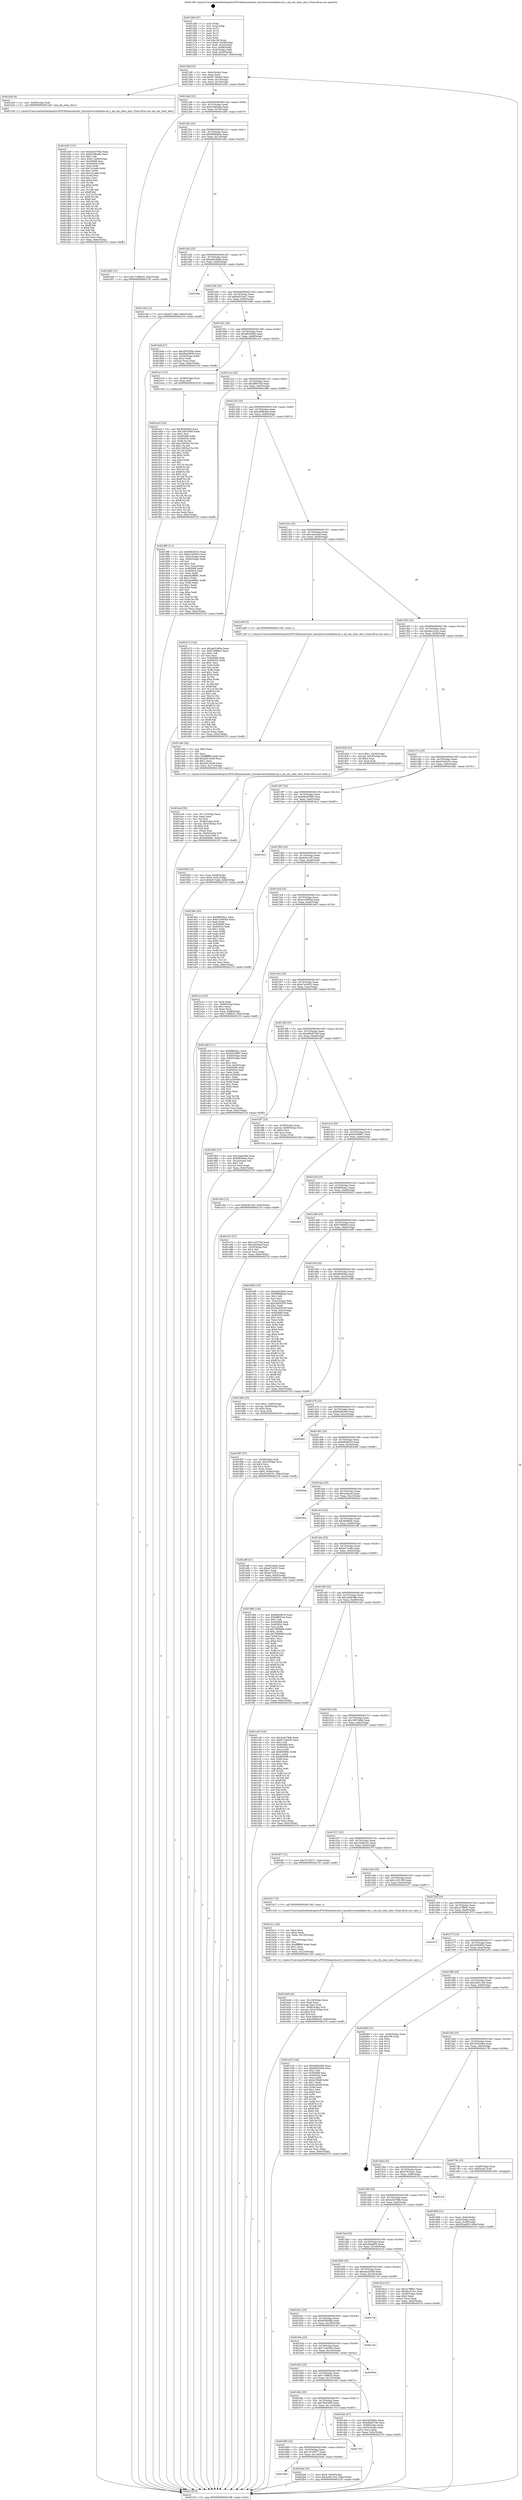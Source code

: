 digraph "0x401260" {
  label = "0x401260 (/mnt/c/Users/mathe/Desktop/tcc/POCII/binaries/extr_linuxdriversatalibata-eh.c_ata_ehi_clear_desc_Final-ollvm.out::main(0))"
  labelloc = "t"
  node[shape=record]

  Entry [label="",width=0.3,height=0.3,shape=circle,fillcolor=black,style=filled]
  "0x40128f" [label="{
     0x40128f [23]\l
     | [instrs]\l
     &nbsp;&nbsp;0x40128f \<+3\>: mov -0x6c(%rbp),%eax\l
     &nbsp;&nbsp;0x401292 \<+2\>: mov %eax,%ecx\l
     &nbsp;&nbsp;0x401294 \<+6\>: sub $0x817ab020,%ecx\l
     &nbsp;&nbsp;0x40129a \<+3\>: mov %eax,-0x70(%rbp)\l
     &nbsp;&nbsp;0x40129d \<+3\>: mov %ecx,-0x74(%rbp)\l
     &nbsp;&nbsp;0x4012a0 \<+6\>: je 0000000000401d30 \<main+0xad0\>\l
  }"]
  "0x401d30" [label="{
     0x401d30 [9]\l
     | [instrs]\l
     &nbsp;&nbsp;0x401d30 \<+4\>: mov -0x58(%rbp),%rdi\l
     &nbsp;&nbsp;0x401d34 \<+5\>: call 0000000000401240 \<ata_ehi_clear_desc\>\l
     | [calls]\l
     &nbsp;&nbsp;0x401240 \{1\} (/mnt/c/Users/mathe/Desktop/tcc/POCII/binaries/extr_linuxdriversatalibata-eh.c_ata_ehi_clear_desc_Final-ollvm.out::ata_ehi_clear_desc)\l
  }"]
  "0x4012a6" [label="{
     0x4012a6 [22]\l
     | [instrs]\l
     &nbsp;&nbsp;0x4012a6 \<+5\>: jmp 00000000004012ab \<main+0x4b\>\l
     &nbsp;&nbsp;0x4012ab \<+3\>: mov -0x70(%rbp),%eax\l
     &nbsp;&nbsp;0x4012ae \<+5\>: sub $0x81d80a8e,%eax\l
     &nbsp;&nbsp;0x4012b3 \<+3\>: mov %eax,-0x78(%rbp)\l
     &nbsp;&nbsp;0x4012b6 \<+6\>: je 0000000000401dd0 \<main+0xb70\>\l
  }"]
  Exit [label="",width=0.3,height=0.3,shape=circle,fillcolor=black,style=filled,peripheries=2]
  "0x401dd0" [label="{
     0x401dd0 [12]\l
     | [instrs]\l
     &nbsp;&nbsp;0x401dd0 \<+7\>: movl $0x71d9fb20,-0x6c(%rbp)\l
     &nbsp;&nbsp;0x401dd7 \<+5\>: jmp 000000000040215f \<main+0xeff\>\l
  }"]
  "0x4012bc" [label="{
     0x4012bc [22]\l
     | [instrs]\l
     &nbsp;&nbsp;0x4012bc \<+5\>: jmp 00000000004012c1 \<main+0x61\>\l
     &nbsp;&nbsp;0x4012c1 \<+3\>: mov -0x70(%rbp),%eax\l
     &nbsp;&nbsp;0x4012c4 \<+5\>: sub $0x96889e4a,%eax\l
     &nbsp;&nbsp;0x4012c9 \<+3\>: mov %eax,-0x7c(%rbp)\l
     &nbsp;&nbsp;0x4012cc \<+6\>: je 0000000000401c94 \<main+0xa34\>\l
  }"]
  "0x40169e" [label="{
     0x40169e\l
  }", style=dashed]
  "0x401c94" [label="{
     0x401c94 [12]\l
     | [instrs]\l
     &nbsp;&nbsp;0x401c94 \<+7\>: movl $0xb471abb,-0x6c(%rbp)\l
     &nbsp;&nbsp;0x401c9b \<+5\>: jmp 000000000040215f \<main+0xeff\>\l
  }"]
  "0x4012d2" [label="{
     0x4012d2 [22]\l
     | [instrs]\l
     &nbsp;&nbsp;0x4012d2 \<+5\>: jmp 00000000004012d7 \<main+0x77\>\l
     &nbsp;&nbsp;0x4012d7 \<+3\>: mov -0x70(%rbp),%eax\l
     &nbsp;&nbsp;0x4012da \<+5\>: sub $0xadd18d5a,%eax\l
     &nbsp;&nbsp;0x4012df \<+3\>: mov %eax,-0x80(%rbp)\l
     &nbsp;&nbsp;0x4012e2 \<+6\>: je 00000000004020fe \<main+0xe9e\>\l
  }"]
  "0x4020a6" [label="{
     0x4020a6 [19]\l
     | [instrs]\l
     &nbsp;&nbsp;0x4020a6 \<+7\>: movl $0x0,-0x38(%rbp)\l
     &nbsp;&nbsp;0x4020ad \<+7\>: movl $0x2e061164,-0x6c(%rbp)\l
     &nbsp;&nbsp;0x4020b4 \<+5\>: jmp 000000000040215f \<main+0xeff\>\l
  }"]
  "0x4020fe" [label="{
     0x4020fe\l
  }", style=dashed]
  "0x4012e8" [label="{
     0x4012e8 [25]\l
     | [instrs]\l
     &nbsp;&nbsp;0x4012e8 \<+5\>: jmp 00000000004012ed \<main+0x8d\>\l
     &nbsp;&nbsp;0x4012ed \<+3\>: mov -0x70(%rbp),%eax\l
     &nbsp;&nbsp;0x4012f0 \<+5\>: sub $0xbd233ae7,%eax\l
     &nbsp;&nbsp;0x4012f5 \<+6\>: mov %eax,-0x84(%rbp)\l
     &nbsp;&nbsp;0x4012fb \<+6\>: je 00000000004016a8 \<main+0x448\>\l
  }"]
  "0x401685" [label="{
     0x401685 [25]\l
     | [instrs]\l
     &nbsp;&nbsp;0x401685 \<+5\>: jmp 000000000040168a \<main+0x42a\>\l
     &nbsp;&nbsp;0x40168a \<+3\>: mov -0x70(%rbp),%eax\l
     &nbsp;&nbsp;0x40168d \<+5\>: sub $0x7b735577,%eax\l
     &nbsp;&nbsp;0x401692 \<+6\>: mov %eax,-0x118(%rbp)\l
     &nbsp;&nbsp;0x401698 \<+6\>: je 00000000004020a6 \<main+0xe46\>\l
  }"]
  "0x4016a8" [label="{
     0x4016a8 [27]\l
     | [instrs]\l
     &nbsp;&nbsp;0x4016a8 \<+5\>: mov $0x3555260a,%eax\l
     &nbsp;&nbsp;0x4016ad \<+5\>: mov $0xd9ad3099,%ecx\l
     &nbsp;&nbsp;0x4016b2 \<+3\>: mov -0x34(%rbp),%edx\l
     &nbsp;&nbsp;0x4016b5 \<+3\>: cmp $0x2,%edx\l
     &nbsp;&nbsp;0x4016b8 \<+3\>: cmovne %ecx,%eax\l
     &nbsp;&nbsp;0x4016bb \<+3\>: mov %eax,-0x6c(%rbp)\l
     &nbsp;&nbsp;0x4016be \<+5\>: jmp 000000000040215f \<main+0xeff\>\l
  }"]
  "0x401301" [label="{
     0x401301 [25]\l
     | [instrs]\l
     &nbsp;&nbsp;0x401301 \<+5\>: jmp 0000000000401306 \<main+0xa6\>\l
     &nbsp;&nbsp;0x401306 \<+3\>: mov -0x70(%rbp),%eax\l
     &nbsp;&nbsp;0x401309 \<+5\>: sub $0xbf553694,%eax\l
     &nbsp;&nbsp;0x40130e \<+6\>: mov %eax,-0x88(%rbp)\l
     &nbsp;&nbsp;0x401314 \<+6\>: je 0000000000401ec3 \<main+0xc63\>\l
  }"]
  "0x40215f" [label="{
     0x40215f [5]\l
     | [instrs]\l
     &nbsp;&nbsp;0x40215f \<+5\>: jmp 000000000040128f \<main+0x2f\>\l
  }"]
  "0x401260" [label="{
     0x401260 [47]\l
     | [instrs]\l
     &nbsp;&nbsp;0x401260 \<+1\>: push %rbp\l
     &nbsp;&nbsp;0x401261 \<+3\>: mov %rsp,%rbp\l
     &nbsp;&nbsp;0x401264 \<+2\>: push %r15\l
     &nbsp;&nbsp;0x401266 \<+2\>: push %r14\l
     &nbsp;&nbsp;0x401268 \<+2\>: push %r13\l
     &nbsp;&nbsp;0x40126a \<+2\>: push %r12\l
     &nbsp;&nbsp;0x40126c \<+1\>: push %rbx\l
     &nbsp;&nbsp;0x40126d \<+7\>: sub $0x108,%rsp\l
     &nbsp;&nbsp;0x401274 \<+7\>: movl $0x0,-0x38(%rbp)\l
     &nbsp;&nbsp;0x40127b \<+3\>: mov %edi,-0x3c(%rbp)\l
     &nbsp;&nbsp;0x40127e \<+4\>: mov %rsi,-0x48(%rbp)\l
     &nbsp;&nbsp;0x401282 \<+3\>: mov -0x3c(%rbp),%edi\l
     &nbsp;&nbsp;0x401285 \<+3\>: mov %edi,-0x34(%rbp)\l
     &nbsp;&nbsp;0x401288 \<+7\>: movl $0xbd233ae7,-0x6c(%rbp)\l
  }"]
  "0x401753" [label="{
     0x401753\l
  }", style=dashed]
  "0x401ec3" [label="{
     0x401ec3 [12]\l
     | [instrs]\l
     &nbsp;&nbsp;0x401ec3 \<+4\>: mov -0x58(%rbp),%rax\l
     &nbsp;&nbsp;0x401ec7 \<+3\>: mov %rax,%rdi\l
     &nbsp;&nbsp;0x401eca \<+5\>: call 0000000000401030 \<free@plt\>\l
     | [calls]\l
     &nbsp;&nbsp;0x401030 \{1\} (unknown)\l
  }"]
  "0x40131a" [label="{
     0x40131a [25]\l
     | [instrs]\l
     &nbsp;&nbsp;0x40131a \<+5\>: jmp 000000000040131f \<main+0xbf\>\l
     &nbsp;&nbsp;0x40131f \<+3\>: mov -0x70(%rbp),%eax\l
     &nbsp;&nbsp;0x401322 \<+5\>: sub $0xbff5d7eb,%eax\l
     &nbsp;&nbsp;0x401327 \<+6\>: mov %eax,-0x8c(%rbp)\l
     &nbsp;&nbsp;0x40132d \<+6\>: je 00000000004018f6 \<main+0x696\>\l
  }"]
  "0x401ecf" [label="{
     0x401ecf [152]\l
     | [instrs]\l
     &nbsp;&nbsp;0x401ecf \<+5\>: mov $0x6f300586,%ecx\l
     &nbsp;&nbsp;0x401ed4 \<+5\>: mov $0x199704b6,%edx\l
     &nbsp;&nbsp;0x401ed9 \<+3\>: mov $0x1,%sil\l
     &nbsp;&nbsp;0x401edc \<+8\>: mov 0x405068,%r8d\l
     &nbsp;&nbsp;0x401ee4 \<+8\>: mov 0x405054,%r9d\l
     &nbsp;&nbsp;0x401eec \<+3\>: mov %r8d,%r10d\l
     &nbsp;&nbsp;0x401eef \<+7\>: add $0x12955a3,%r10d\l
     &nbsp;&nbsp;0x401ef6 \<+4\>: sub $0x1,%r10d\l
     &nbsp;&nbsp;0x401efa \<+7\>: sub $0x12955a3,%r10d\l
     &nbsp;&nbsp;0x401f01 \<+4\>: imul %r10d,%r8d\l
     &nbsp;&nbsp;0x401f05 \<+4\>: and $0x1,%r8d\l
     &nbsp;&nbsp;0x401f09 \<+4\>: cmp $0x0,%r8d\l
     &nbsp;&nbsp;0x401f0d \<+4\>: sete %r11b\l
     &nbsp;&nbsp;0x401f11 \<+4\>: cmp $0xa,%r9d\l
     &nbsp;&nbsp;0x401f15 \<+3\>: setl %bl\l
     &nbsp;&nbsp;0x401f18 \<+3\>: mov %r11b,%r14b\l
     &nbsp;&nbsp;0x401f1b \<+4\>: xor $0xff,%r14b\l
     &nbsp;&nbsp;0x401f1f \<+3\>: mov %bl,%r15b\l
     &nbsp;&nbsp;0x401f22 \<+4\>: xor $0xff,%r15b\l
     &nbsp;&nbsp;0x401f26 \<+4\>: xor $0x1,%sil\l
     &nbsp;&nbsp;0x401f2a \<+3\>: mov %r14b,%r12b\l
     &nbsp;&nbsp;0x401f2d \<+4\>: and $0xff,%r12b\l
     &nbsp;&nbsp;0x401f31 \<+3\>: and %sil,%r11b\l
     &nbsp;&nbsp;0x401f34 \<+3\>: mov %r15b,%r13b\l
     &nbsp;&nbsp;0x401f37 \<+4\>: and $0xff,%r13b\l
     &nbsp;&nbsp;0x401f3b \<+3\>: and %sil,%bl\l
     &nbsp;&nbsp;0x401f3e \<+3\>: or %r11b,%r12b\l
     &nbsp;&nbsp;0x401f41 \<+3\>: or %bl,%r13b\l
     &nbsp;&nbsp;0x401f44 \<+3\>: xor %r13b,%r12b\l
     &nbsp;&nbsp;0x401f47 \<+3\>: or %r15b,%r14b\l
     &nbsp;&nbsp;0x401f4a \<+4\>: xor $0xff,%r14b\l
     &nbsp;&nbsp;0x401f4e \<+4\>: or $0x1,%sil\l
     &nbsp;&nbsp;0x401f52 \<+3\>: and %sil,%r14b\l
     &nbsp;&nbsp;0x401f55 \<+3\>: or %r14b,%r12b\l
     &nbsp;&nbsp;0x401f58 \<+4\>: test $0x1,%r12b\l
     &nbsp;&nbsp;0x401f5c \<+3\>: cmovne %edx,%ecx\l
     &nbsp;&nbsp;0x401f5f \<+3\>: mov %ecx,-0x6c(%rbp)\l
     &nbsp;&nbsp;0x401f62 \<+5\>: jmp 000000000040215f \<main+0xeff\>\l
  }"]
  "0x4018f6" [label="{
     0x4018f6 [111]\l
     | [instrs]\l
     &nbsp;&nbsp;0x4018f6 \<+5\>: mov $0xfd926619,%eax\l
     &nbsp;&nbsp;0x4018fb \<+5\>: mov $0xe7a54653,%ecx\l
     &nbsp;&nbsp;0x401900 \<+3\>: mov -0x5c(%rbp),%edx\l
     &nbsp;&nbsp;0x401903 \<+3\>: cmp -0x50(%rbp),%edx\l
     &nbsp;&nbsp;0x401906 \<+4\>: setl %sil\l
     &nbsp;&nbsp;0x40190a \<+4\>: and $0x1,%sil\l
     &nbsp;&nbsp;0x40190e \<+4\>: mov %sil,-0x2a(%rbp)\l
     &nbsp;&nbsp;0x401912 \<+7\>: mov 0x405068,%edx\l
     &nbsp;&nbsp;0x401919 \<+7\>: mov 0x405054,%edi\l
     &nbsp;&nbsp;0x401920 \<+3\>: mov %edx,%r8d\l
     &nbsp;&nbsp;0x401923 \<+7\>: sub $0xd4a9f691,%r8d\l
     &nbsp;&nbsp;0x40192a \<+4\>: sub $0x1,%r8d\l
     &nbsp;&nbsp;0x40192e \<+7\>: add $0xd4a9f691,%r8d\l
     &nbsp;&nbsp;0x401935 \<+4\>: imul %r8d,%edx\l
     &nbsp;&nbsp;0x401939 \<+3\>: and $0x1,%edx\l
     &nbsp;&nbsp;0x40193c \<+3\>: cmp $0x0,%edx\l
     &nbsp;&nbsp;0x40193f \<+4\>: sete %sil\l
     &nbsp;&nbsp;0x401943 \<+3\>: cmp $0xa,%edi\l
     &nbsp;&nbsp;0x401946 \<+4\>: setl %r9b\l
     &nbsp;&nbsp;0x40194a \<+3\>: mov %sil,%r10b\l
     &nbsp;&nbsp;0x40194d \<+3\>: and %r9b,%r10b\l
     &nbsp;&nbsp;0x401950 \<+3\>: xor %r9b,%sil\l
     &nbsp;&nbsp;0x401953 \<+3\>: or %sil,%r10b\l
     &nbsp;&nbsp;0x401956 \<+4\>: test $0x1,%r10b\l
     &nbsp;&nbsp;0x40195a \<+3\>: cmovne %ecx,%eax\l
     &nbsp;&nbsp;0x40195d \<+3\>: mov %eax,-0x6c(%rbp)\l
     &nbsp;&nbsp;0x401960 \<+5\>: jmp 000000000040215f \<main+0xeff\>\l
  }"]
  "0x401333" [label="{
     0x401333 [25]\l
     | [instrs]\l
     &nbsp;&nbsp;0x401333 \<+5\>: jmp 0000000000401338 \<main+0xd8\>\l
     &nbsp;&nbsp;0x401338 \<+3\>: mov -0x70(%rbp),%eax\l
     &nbsp;&nbsp;0x40133b \<+5\>: sub $0xc08964cb,%eax\l
     &nbsp;&nbsp;0x401340 \<+6\>: mov %eax,-0x90(%rbp)\l
     &nbsp;&nbsp;0x401346 \<+6\>: je 0000000000401b73 \<main+0x913\>\l
  }"]
  "0x401e0e" [label="{
     0x401e0e [12]\l
     | [instrs]\l
     &nbsp;&nbsp;0x401e0e \<+7\>: movl $0xdc81cef2,-0x6c(%rbp)\l
     &nbsp;&nbsp;0x401e15 \<+5\>: jmp 000000000040215f \<main+0xeff\>\l
  }"]
  "0x401b73" [label="{
     0x401b73 [134]\l
     | [instrs]\l
     &nbsp;&nbsp;0x401b73 \<+5\>: mov $0xadd18d5a,%eax\l
     &nbsp;&nbsp;0x401b78 \<+5\>: mov $0xf74888e3,%ecx\l
     &nbsp;&nbsp;0x401b7d \<+2\>: mov $0x1,%dl\l
     &nbsp;&nbsp;0x401b7f \<+2\>: xor %esi,%esi\l
     &nbsp;&nbsp;0x401b81 \<+7\>: mov 0x405068,%edi\l
     &nbsp;&nbsp;0x401b88 \<+8\>: mov 0x405054,%r8d\l
     &nbsp;&nbsp;0x401b90 \<+3\>: sub $0x1,%esi\l
     &nbsp;&nbsp;0x401b93 \<+3\>: mov %edi,%r9d\l
     &nbsp;&nbsp;0x401b96 \<+3\>: add %esi,%r9d\l
     &nbsp;&nbsp;0x401b99 \<+4\>: imul %r9d,%edi\l
     &nbsp;&nbsp;0x401b9d \<+3\>: and $0x1,%edi\l
     &nbsp;&nbsp;0x401ba0 \<+3\>: cmp $0x0,%edi\l
     &nbsp;&nbsp;0x401ba3 \<+4\>: sete %r10b\l
     &nbsp;&nbsp;0x401ba7 \<+4\>: cmp $0xa,%r8d\l
     &nbsp;&nbsp;0x401bab \<+4\>: setl %r11b\l
     &nbsp;&nbsp;0x401baf \<+3\>: mov %r10b,%bl\l
     &nbsp;&nbsp;0x401bb2 \<+3\>: xor $0xff,%bl\l
     &nbsp;&nbsp;0x401bb5 \<+3\>: mov %r11b,%r14b\l
     &nbsp;&nbsp;0x401bb8 \<+4\>: xor $0xff,%r14b\l
     &nbsp;&nbsp;0x401bbc \<+3\>: xor $0x1,%dl\l
     &nbsp;&nbsp;0x401bbf \<+3\>: mov %bl,%r15b\l
     &nbsp;&nbsp;0x401bc2 \<+4\>: and $0xff,%r15b\l
     &nbsp;&nbsp;0x401bc6 \<+3\>: and %dl,%r10b\l
     &nbsp;&nbsp;0x401bc9 \<+3\>: mov %r14b,%r12b\l
     &nbsp;&nbsp;0x401bcc \<+4\>: and $0xff,%r12b\l
     &nbsp;&nbsp;0x401bd0 \<+3\>: and %dl,%r11b\l
     &nbsp;&nbsp;0x401bd3 \<+3\>: or %r10b,%r15b\l
     &nbsp;&nbsp;0x401bd6 \<+3\>: or %r11b,%r12b\l
     &nbsp;&nbsp;0x401bd9 \<+3\>: xor %r12b,%r15b\l
     &nbsp;&nbsp;0x401bdc \<+3\>: or %r14b,%bl\l
     &nbsp;&nbsp;0x401bdf \<+3\>: xor $0xff,%bl\l
     &nbsp;&nbsp;0x401be2 \<+3\>: or $0x1,%dl\l
     &nbsp;&nbsp;0x401be5 \<+2\>: and %dl,%bl\l
     &nbsp;&nbsp;0x401be7 \<+3\>: or %bl,%r15b\l
     &nbsp;&nbsp;0x401bea \<+4\>: test $0x1,%r15b\l
     &nbsp;&nbsp;0x401bee \<+3\>: cmovne %ecx,%eax\l
     &nbsp;&nbsp;0x401bf1 \<+3\>: mov %eax,-0x6c(%rbp)\l
     &nbsp;&nbsp;0x401bf4 \<+5\>: jmp 000000000040215f \<main+0xeff\>\l
  }"]
  "0x40134c" [label="{
     0x40134c [25]\l
     | [instrs]\l
     &nbsp;&nbsp;0x40134c \<+5\>: jmp 0000000000401351 \<main+0xf1\>\l
     &nbsp;&nbsp;0x401351 \<+3\>: mov -0x70(%rbp),%eax\l
     &nbsp;&nbsp;0x401354 \<+5\>: sub $0xcd2e0aaf,%eax\l
     &nbsp;&nbsp;0x401359 \<+6\>: mov %eax,-0x94(%rbp)\l
     &nbsp;&nbsp;0x40135f \<+6\>: je 0000000000401a99 \<main+0x839\>\l
  }"]
  "0x40166c" [label="{
     0x40166c [25]\l
     | [instrs]\l
     &nbsp;&nbsp;0x40166c \<+5\>: jmp 0000000000401671 \<main+0x411\>\l
     &nbsp;&nbsp;0x401671 \<+3\>: mov -0x70(%rbp),%eax\l
     &nbsp;&nbsp;0x401674 \<+5\>: sub $0x76ef18d5,%eax\l
     &nbsp;&nbsp;0x401679 \<+6\>: mov %eax,-0x114(%rbp)\l
     &nbsp;&nbsp;0x40167f \<+6\>: je 0000000000401753 \<main+0x4f3\>\l
  }"]
  "0x401a99" [label="{
     0x401a99 [5]\l
     | [instrs]\l
     &nbsp;&nbsp;0x401a99 \<+5\>: call 0000000000401160 \<next_i\>\l
     | [calls]\l
     &nbsp;&nbsp;0x401160 \{1\} (/mnt/c/Users/mathe/Desktop/tcc/POCII/binaries/extr_linuxdriversatalibata-eh.c_ata_ehi_clear_desc_Final-ollvm.out::next_i)\l
  }"]
  "0x401365" [label="{
     0x401365 [25]\l
     | [instrs]\l
     &nbsp;&nbsp;0x401365 \<+5\>: jmp 000000000040136a \<main+0x10a\>\l
     &nbsp;&nbsp;0x40136a \<+3\>: mov -0x70(%rbp),%eax\l
     &nbsp;&nbsp;0x40136d \<+5\>: sub $0xd0c310cc,%eax\l
     &nbsp;&nbsp;0x401372 \<+6\>: mov %eax,-0x98(%rbp)\l
     &nbsp;&nbsp;0x401378 \<+6\>: je 0000000000401838 \<main+0x5d8\>\l
  }"]
  "0x401ddc" [label="{
     0x401ddc [27]\l
     | [instrs]\l
     &nbsp;&nbsp;0x401ddc \<+5\>: mov $0x2b936f2c,%eax\l
     &nbsp;&nbsp;0x401de1 \<+5\>: mov $0xe8bd5746,%ecx\l
     &nbsp;&nbsp;0x401de6 \<+3\>: mov -0x68(%rbp),%edx\l
     &nbsp;&nbsp;0x401de9 \<+3\>: cmp -0x50(%rbp),%edx\l
     &nbsp;&nbsp;0x401dec \<+3\>: cmovl %ecx,%eax\l
     &nbsp;&nbsp;0x401def \<+3\>: mov %eax,-0x6c(%rbp)\l
     &nbsp;&nbsp;0x401df2 \<+5\>: jmp 000000000040215f \<main+0xeff\>\l
  }"]
  "0x401838" [label="{
     0x401838 [23]\l
     | [instrs]\l
     &nbsp;&nbsp;0x401838 \<+7\>: movl $0x1,-0x50(%rbp)\l
     &nbsp;&nbsp;0x40183f \<+4\>: movslq -0x50(%rbp),%rax\l
     &nbsp;&nbsp;0x401843 \<+4\>: shl $0x4,%rax\l
     &nbsp;&nbsp;0x401847 \<+3\>: mov %rax,%rdi\l
     &nbsp;&nbsp;0x40184a \<+5\>: call 0000000000401050 \<malloc@plt\>\l
     | [calls]\l
     &nbsp;&nbsp;0x401050 \{1\} (unknown)\l
  }"]
  "0x40137e" [label="{
     0x40137e [25]\l
     | [instrs]\l
     &nbsp;&nbsp;0x40137e \<+5\>: jmp 0000000000401383 \<main+0x123\>\l
     &nbsp;&nbsp;0x401383 \<+3\>: mov -0x70(%rbp),%eax\l
     &nbsp;&nbsp;0x401386 \<+5\>: sub $0xd7e0d101,%eax\l
     &nbsp;&nbsp;0x40138b \<+6\>: mov %eax,-0x9c(%rbp)\l
     &nbsp;&nbsp;0x401391 \<+6\>: je 00000000004019bc \<main+0x75c\>\l
  }"]
  "0x401653" [label="{
     0x401653 [25]\l
     | [instrs]\l
     &nbsp;&nbsp;0x401653 \<+5\>: jmp 0000000000401658 \<main+0x3f8\>\l
     &nbsp;&nbsp;0x401658 \<+3\>: mov -0x70(%rbp),%eax\l
     &nbsp;&nbsp;0x40165b \<+5\>: sub $0x71d9fb20,%eax\l
     &nbsp;&nbsp;0x401660 \<+6\>: mov %eax,-0x110(%rbp)\l
     &nbsp;&nbsp;0x401666 \<+6\>: je 0000000000401ddc \<main+0xb7c\>\l
  }"]
  "0x4019bc" [label="{
     0x4019bc [83]\l
     | [instrs]\l
     &nbsp;&nbsp;0x4019bc \<+5\>: mov $0xf6f626a1,%eax\l
     &nbsp;&nbsp;0x4019c1 \<+5\>: mov $0xe12093bd,%ecx\l
     &nbsp;&nbsp;0x4019c6 \<+2\>: xor %edx,%edx\l
     &nbsp;&nbsp;0x4019c8 \<+7\>: mov 0x405068,%esi\l
     &nbsp;&nbsp;0x4019cf \<+7\>: mov 0x405054,%edi\l
     &nbsp;&nbsp;0x4019d6 \<+3\>: sub $0x1,%edx\l
     &nbsp;&nbsp;0x4019d9 \<+3\>: mov %esi,%r8d\l
     &nbsp;&nbsp;0x4019dc \<+3\>: add %edx,%r8d\l
     &nbsp;&nbsp;0x4019df \<+4\>: imul %r8d,%esi\l
     &nbsp;&nbsp;0x4019e3 \<+3\>: and $0x1,%esi\l
     &nbsp;&nbsp;0x4019e6 \<+3\>: cmp $0x0,%esi\l
     &nbsp;&nbsp;0x4019e9 \<+4\>: sete %r9b\l
     &nbsp;&nbsp;0x4019ed \<+3\>: cmp $0xa,%edi\l
     &nbsp;&nbsp;0x4019f0 \<+4\>: setl %r10b\l
     &nbsp;&nbsp;0x4019f4 \<+3\>: mov %r9b,%r11b\l
     &nbsp;&nbsp;0x4019f7 \<+3\>: and %r10b,%r11b\l
     &nbsp;&nbsp;0x4019fa \<+3\>: xor %r10b,%r9b\l
     &nbsp;&nbsp;0x4019fd \<+3\>: or %r9b,%r11b\l
     &nbsp;&nbsp;0x401a00 \<+4\>: test $0x1,%r11b\l
     &nbsp;&nbsp;0x401a04 \<+3\>: cmovne %ecx,%eax\l
     &nbsp;&nbsp;0x401a07 \<+3\>: mov %eax,-0x6c(%rbp)\l
     &nbsp;&nbsp;0x401a0a \<+5\>: jmp 000000000040215f \<main+0xeff\>\l
  }"]
  "0x401397" [label="{
     0x401397 [25]\l
     | [instrs]\l
     &nbsp;&nbsp;0x401397 \<+5\>: jmp 000000000040139c \<main+0x13c\>\l
     &nbsp;&nbsp;0x40139c \<+3\>: mov -0x70(%rbp),%eax\l
     &nbsp;&nbsp;0x40139f \<+5\>: sub $0xd9ad3099,%eax\l
     &nbsp;&nbsp;0x4013a4 \<+6\>: mov %eax,-0xa0(%rbp)\l
     &nbsp;&nbsp;0x4013aa \<+6\>: je 00000000004016c3 \<main+0x463\>\l
  }"]
  "0x40209a" [label="{
     0x40209a\l
  }", style=dashed]
  "0x4016c3" [label="{
     0x4016c3\l
  }", style=dashed]
  "0x4013b0" [label="{
     0x4013b0 [25]\l
     | [instrs]\l
     &nbsp;&nbsp;0x4013b0 \<+5\>: jmp 00000000004013b5 \<main+0x155\>\l
     &nbsp;&nbsp;0x4013b5 \<+3\>: mov -0x70(%rbp),%eax\l
     &nbsp;&nbsp;0x4013b8 \<+5\>: sub $0xdc81cef2,%eax\l
     &nbsp;&nbsp;0x4013bd \<+6\>: mov %eax,-0xa4(%rbp)\l
     &nbsp;&nbsp;0x4013c3 \<+6\>: je 0000000000401e1a \<main+0xbba\>\l
  }"]
  "0x40163a" [label="{
     0x40163a [25]\l
     | [instrs]\l
     &nbsp;&nbsp;0x40163a \<+5\>: jmp 000000000040163f \<main+0x3df\>\l
     &nbsp;&nbsp;0x40163f \<+3\>: mov -0x70(%rbp),%eax\l
     &nbsp;&nbsp;0x401642 \<+5\>: sub $0x719e3b55,%eax\l
     &nbsp;&nbsp;0x401647 \<+6\>: mov %eax,-0x10c(%rbp)\l
     &nbsp;&nbsp;0x40164d \<+6\>: je 000000000040209a \<main+0xe3a\>\l
  }"]
  "0x401e1a" [label="{
     0x401e1a [25]\l
     | [instrs]\l
     &nbsp;&nbsp;0x401e1a \<+2\>: xor %eax,%eax\l
     &nbsp;&nbsp;0x401e1c \<+3\>: mov -0x68(%rbp),%ecx\l
     &nbsp;&nbsp;0x401e1f \<+3\>: sub $0x1,%eax\l
     &nbsp;&nbsp;0x401e22 \<+2\>: sub %eax,%ecx\l
     &nbsp;&nbsp;0x401e24 \<+3\>: mov %ecx,-0x68(%rbp)\l
     &nbsp;&nbsp;0x401e27 \<+7\>: movl $0x71d9fb20,-0x6c(%rbp)\l
     &nbsp;&nbsp;0x401e2e \<+5\>: jmp 000000000040215f \<main+0xeff\>\l
  }"]
  "0x4013c9" [label="{
     0x4013c9 [25]\l
     | [instrs]\l
     &nbsp;&nbsp;0x4013c9 \<+5\>: jmp 00000000004013ce \<main+0x16e\>\l
     &nbsp;&nbsp;0x4013ce \<+3\>: mov -0x70(%rbp),%eax\l
     &nbsp;&nbsp;0x4013d1 \<+5\>: sub $0xe12093bd,%eax\l
     &nbsp;&nbsp;0x4013d6 \<+6\>: mov %eax,-0xa8(%rbp)\l
     &nbsp;&nbsp;0x4013dc \<+6\>: je 0000000000401a0f \<main+0x7af\>\l
  }"]
  "0x40213b" [label="{
     0x40213b\l
  }", style=dashed]
  "0x401a0f" [label="{
     0x401a0f [111]\l
     | [instrs]\l
     &nbsp;&nbsp;0x401a0f \<+5\>: mov $0xf6f626a1,%eax\l
     &nbsp;&nbsp;0x401a14 \<+5\>: mov $0xf2539987,%ecx\l
     &nbsp;&nbsp;0x401a19 \<+3\>: mov -0x64(%rbp),%edx\l
     &nbsp;&nbsp;0x401a1c \<+3\>: cmp -0x60(%rbp),%edx\l
     &nbsp;&nbsp;0x401a1f \<+4\>: setl %sil\l
     &nbsp;&nbsp;0x401a23 \<+4\>: and $0x1,%sil\l
     &nbsp;&nbsp;0x401a27 \<+4\>: mov %sil,-0x29(%rbp)\l
     &nbsp;&nbsp;0x401a2b \<+7\>: mov 0x405068,%edx\l
     &nbsp;&nbsp;0x401a32 \<+7\>: mov 0x405054,%edi\l
     &nbsp;&nbsp;0x401a39 \<+3\>: mov %edx,%r8d\l
     &nbsp;&nbsp;0x401a3c \<+7\>: add $0x1a34040c,%r8d\l
     &nbsp;&nbsp;0x401a43 \<+4\>: sub $0x1,%r8d\l
     &nbsp;&nbsp;0x401a47 \<+7\>: sub $0x1a34040c,%r8d\l
     &nbsp;&nbsp;0x401a4e \<+4\>: imul %r8d,%edx\l
     &nbsp;&nbsp;0x401a52 \<+3\>: and $0x1,%edx\l
     &nbsp;&nbsp;0x401a55 \<+3\>: cmp $0x0,%edx\l
     &nbsp;&nbsp;0x401a58 \<+4\>: sete %sil\l
     &nbsp;&nbsp;0x401a5c \<+3\>: cmp $0xa,%edi\l
     &nbsp;&nbsp;0x401a5f \<+4\>: setl %r9b\l
     &nbsp;&nbsp;0x401a63 \<+3\>: mov %sil,%r10b\l
     &nbsp;&nbsp;0x401a66 \<+3\>: and %r9b,%r10b\l
     &nbsp;&nbsp;0x401a69 \<+3\>: xor %r9b,%sil\l
     &nbsp;&nbsp;0x401a6c \<+3\>: or %sil,%r10b\l
     &nbsp;&nbsp;0x401a6f \<+4\>: test $0x1,%r10b\l
     &nbsp;&nbsp;0x401a73 \<+3\>: cmovne %ecx,%eax\l
     &nbsp;&nbsp;0x401a76 \<+3\>: mov %eax,-0x6c(%rbp)\l
     &nbsp;&nbsp;0x401a79 \<+5\>: jmp 000000000040215f \<main+0xeff\>\l
  }"]
  "0x4013e2" [label="{
     0x4013e2 [25]\l
     | [instrs]\l
     &nbsp;&nbsp;0x4013e2 \<+5\>: jmp 00000000004013e7 \<main+0x187\>\l
     &nbsp;&nbsp;0x4013e7 \<+3\>: mov -0x70(%rbp),%eax\l
     &nbsp;&nbsp;0x4013ea \<+5\>: sub $0xe7a54653,%eax\l
     &nbsp;&nbsp;0x4013ef \<+6\>: mov %eax,-0xac(%rbp)\l
     &nbsp;&nbsp;0x4013f5 \<+6\>: je 0000000000401965 \<main+0x705\>\l
  }"]
  "0x401621" [label="{
     0x401621 [25]\l
     | [instrs]\l
     &nbsp;&nbsp;0x401621 \<+5\>: jmp 0000000000401626 \<main+0x3c6\>\l
     &nbsp;&nbsp;0x401626 \<+3\>: mov -0x70(%rbp),%eax\l
     &nbsp;&nbsp;0x401629 \<+5\>: sub $0x6f300586,%eax\l
     &nbsp;&nbsp;0x40162e \<+6\>: mov %eax,-0x108(%rbp)\l
     &nbsp;&nbsp;0x401634 \<+6\>: je 000000000040213b \<main+0xedb\>\l
  }"]
  "0x401965" [label="{
     0x401965 [27]\l
     | [instrs]\l
     &nbsp;&nbsp;0x401965 \<+5\>: mov $0x16a9c09b,%eax\l
     &nbsp;&nbsp;0x40196a \<+5\>: mov $0xf8f3846e,%ecx\l
     &nbsp;&nbsp;0x40196f \<+3\>: mov -0x2a(%rbp),%dl\l
     &nbsp;&nbsp;0x401972 \<+3\>: test $0x1,%dl\l
     &nbsp;&nbsp;0x401975 \<+3\>: cmovne %ecx,%eax\l
     &nbsp;&nbsp;0x401978 \<+3\>: mov %eax,-0x6c(%rbp)\l
     &nbsp;&nbsp;0x40197b \<+5\>: jmp 000000000040215f \<main+0xeff\>\l
  }"]
  "0x4013fb" [label="{
     0x4013fb [25]\l
     | [instrs]\l
     &nbsp;&nbsp;0x4013fb \<+5\>: jmp 0000000000401400 \<main+0x1a0\>\l
     &nbsp;&nbsp;0x401400 \<+3\>: mov -0x70(%rbp),%eax\l
     &nbsp;&nbsp;0x401403 \<+5\>: sub $0xe8bd5746,%eax\l
     &nbsp;&nbsp;0x401408 \<+6\>: mov %eax,-0xb0(%rbp)\l
     &nbsp;&nbsp;0x40140e \<+6\>: je 0000000000401df7 \<main+0xb97\>\l
  }"]
  "0x4017ef" [label="{
     0x4017ef\l
  }", style=dashed]
  "0x401df7" [label="{
     0x401df7 [23]\l
     | [instrs]\l
     &nbsp;&nbsp;0x401df7 \<+4\>: mov -0x58(%rbp),%rax\l
     &nbsp;&nbsp;0x401dfb \<+4\>: movslq -0x68(%rbp),%rcx\l
     &nbsp;&nbsp;0x401dff \<+4\>: shl $0x4,%rcx\l
     &nbsp;&nbsp;0x401e03 \<+3\>: add %rcx,%rax\l
     &nbsp;&nbsp;0x401e06 \<+3\>: mov (%rax),%rdi\l
     &nbsp;&nbsp;0x401e09 \<+5\>: call 0000000000401030 \<free@plt\>\l
     | [calls]\l
     &nbsp;&nbsp;0x401030 \{1\} (unknown)\l
  }"]
  "0x401414" [label="{
     0x401414 [25]\l
     | [instrs]\l
     &nbsp;&nbsp;0x401414 \<+5\>: jmp 0000000000401419 \<main+0x1b9\>\l
     &nbsp;&nbsp;0x401419 \<+3\>: mov -0x70(%rbp),%eax\l
     &nbsp;&nbsp;0x40141c \<+5\>: sub $0xf2539987,%eax\l
     &nbsp;&nbsp;0x401421 \<+6\>: mov %eax,-0xb4(%rbp)\l
     &nbsp;&nbsp;0x401427 \<+6\>: je 0000000000401a7e \<main+0x81e\>\l
  }"]
  "0x401d39" [label="{
     0x401d39 [151]\l
     | [instrs]\l
     &nbsp;&nbsp;0x401d39 \<+5\>: mov $0x3a0379db,%eax\l
     &nbsp;&nbsp;0x401d3e \<+5\>: mov $0x81d80a8e,%ecx\l
     &nbsp;&nbsp;0x401d43 \<+2\>: mov $0x1,%dl\l
     &nbsp;&nbsp;0x401d45 \<+7\>: movl $0x0,-0x68(%rbp)\l
     &nbsp;&nbsp;0x401d4c \<+7\>: mov 0x405068,%esi\l
     &nbsp;&nbsp;0x401d53 \<+8\>: mov 0x405054,%r8d\l
     &nbsp;&nbsp;0x401d5b \<+3\>: mov %esi,%r9d\l
     &nbsp;&nbsp;0x401d5e \<+7\>: sub $0x7a14afd,%r9d\l
     &nbsp;&nbsp;0x401d65 \<+4\>: sub $0x1,%r9d\l
     &nbsp;&nbsp;0x401d69 \<+7\>: add $0x7a14afd,%r9d\l
     &nbsp;&nbsp;0x401d70 \<+4\>: imul %r9d,%esi\l
     &nbsp;&nbsp;0x401d74 \<+3\>: and $0x1,%esi\l
     &nbsp;&nbsp;0x401d77 \<+3\>: cmp $0x0,%esi\l
     &nbsp;&nbsp;0x401d7a \<+4\>: sete %r10b\l
     &nbsp;&nbsp;0x401d7e \<+4\>: cmp $0xa,%r8d\l
     &nbsp;&nbsp;0x401d82 \<+4\>: setl %r11b\l
     &nbsp;&nbsp;0x401d86 \<+3\>: mov %r10b,%bl\l
     &nbsp;&nbsp;0x401d89 \<+3\>: xor $0xff,%bl\l
     &nbsp;&nbsp;0x401d8c \<+3\>: mov %r11b,%r14b\l
     &nbsp;&nbsp;0x401d8f \<+4\>: xor $0xff,%r14b\l
     &nbsp;&nbsp;0x401d93 \<+3\>: xor $0x0,%dl\l
     &nbsp;&nbsp;0x401d96 \<+3\>: mov %bl,%r15b\l
     &nbsp;&nbsp;0x401d99 \<+4\>: and $0x0,%r15b\l
     &nbsp;&nbsp;0x401d9d \<+3\>: and %dl,%r10b\l
     &nbsp;&nbsp;0x401da0 \<+3\>: mov %r14b,%r12b\l
     &nbsp;&nbsp;0x401da3 \<+4\>: and $0x0,%r12b\l
     &nbsp;&nbsp;0x401da7 \<+3\>: and %dl,%r11b\l
     &nbsp;&nbsp;0x401daa \<+3\>: or %r10b,%r15b\l
     &nbsp;&nbsp;0x401dad \<+3\>: or %r11b,%r12b\l
     &nbsp;&nbsp;0x401db0 \<+3\>: xor %r12b,%r15b\l
     &nbsp;&nbsp;0x401db3 \<+3\>: or %r14b,%bl\l
     &nbsp;&nbsp;0x401db6 \<+3\>: xor $0xff,%bl\l
     &nbsp;&nbsp;0x401db9 \<+3\>: or $0x0,%dl\l
     &nbsp;&nbsp;0x401dbc \<+2\>: and %dl,%bl\l
     &nbsp;&nbsp;0x401dbe \<+3\>: or %bl,%r15b\l
     &nbsp;&nbsp;0x401dc1 \<+4\>: test $0x1,%r15b\l
     &nbsp;&nbsp;0x401dc5 \<+3\>: cmovne %ecx,%eax\l
     &nbsp;&nbsp;0x401dc8 \<+3\>: mov %eax,-0x6c(%rbp)\l
     &nbsp;&nbsp;0x401dcb \<+5\>: jmp 000000000040215f \<main+0xeff\>\l
  }"]
  "0x401a7e" [label="{
     0x401a7e [27]\l
     | [instrs]\l
     &nbsp;&nbsp;0x401a7e \<+5\>: mov $0x1c2f1358,%eax\l
     &nbsp;&nbsp;0x401a83 \<+5\>: mov $0xcd2e0aaf,%ecx\l
     &nbsp;&nbsp;0x401a88 \<+3\>: mov -0x29(%rbp),%dl\l
     &nbsp;&nbsp;0x401a8b \<+3\>: test $0x1,%dl\l
     &nbsp;&nbsp;0x401a8e \<+3\>: cmovne %ecx,%eax\l
     &nbsp;&nbsp;0x401a91 \<+3\>: mov %eax,-0x6c(%rbp)\l
     &nbsp;&nbsp;0x401a94 \<+5\>: jmp 000000000040215f \<main+0xeff\>\l
  }"]
  "0x40142d" [label="{
     0x40142d [25]\l
     | [instrs]\l
     &nbsp;&nbsp;0x40142d \<+5\>: jmp 0000000000401432 \<main+0x1d2\>\l
     &nbsp;&nbsp;0x401432 \<+3\>: mov -0x70(%rbp),%eax\l
     &nbsp;&nbsp;0x401435 \<+5\>: sub $0xf6f626a1,%eax\l
     &nbsp;&nbsp;0x40143a \<+6\>: mov %eax,-0xb8(%rbp)\l
     &nbsp;&nbsp;0x401440 \<+6\>: je 00000000004020f2 \<main+0xe92\>\l
  }"]
  "0x401b48" [label="{
     0x401b48 [43]\l
     | [instrs]\l
     &nbsp;&nbsp;0x401b48 \<+6\>: mov -0x124(%rbp),%ecx\l
     &nbsp;&nbsp;0x401b4e \<+3\>: imul %eax,%ecx\l
     &nbsp;&nbsp;0x401b51 \<+3\>: movslq %ecx,%rdi\l
     &nbsp;&nbsp;0x401b54 \<+4\>: mov -0x58(%rbp),%r8\l
     &nbsp;&nbsp;0x401b58 \<+4\>: movslq -0x5c(%rbp),%r9\l
     &nbsp;&nbsp;0x401b5c \<+4\>: shl $0x4,%r9\l
     &nbsp;&nbsp;0x401b60 \<+3\>: add %r9,%r8\l
     &nbsp;&nbsp;0x401b63 \<+4\>: mov %rdi,0x8(%r8)\l
     &nbsp;&nbsp;0x401b67 \<+7\>: movl $0xc08964cb,-0x6c(%rbp)\l
     &nbsp;&nbsp;0x401b6e \<+5\>: jmp 000000000040215f \<main+0xeff\>\l
  }"]
  "0x4020f2" [label="{
     0x4020f2\l
  }", style=dashed]
  "0x401446" [label="{
     0x401446 [25]\l
     | [instrs]\l
     &nbsp;&nbsp;0x401446 \<+5\>: jmp 000000000040144b \<main+0x1eb\>\l
     &nbsp;&nbsp;0x40144b \<+3\>: mov -0x70(%rbp),%eax\l
     &nbsp;&nbsp;0x40144e \<+5\>: sub $0xf74888e3,%eax\l
     &nbsp;&nbsp;0x401453 \<+6\>: mov %eax,-0xbc(%rbp)\l
     &nbsp;&nbsp;0x401459 \<+6\>: je 0000000000401bf9 \<main+0x999\>\l
  }"]
  "0x401b1c" [label="{
     0x401b1c [44]\l
     | [instrs]\l
     &nbsp;&nbsp;0x401b1c \<+2\>: xor %ecx,%ecx\l
     &nbsp;&nbsp;0x401b1e \<+5\>: mov $0x2,%edx\l
     &nbsp;&nbsp;0x401b23 \<+6\>: mov %edx,-0x120(%rbp)\l
     &nbsp;&nbsp;0x401b29 \<+1\>: cltd\l
     &nbsp;&nbsp;0x401b2a \<+6\>: mov -0x120(%rbp),%esi\l
     &nbsp;&nbsp;0x401b30 \<+2\>: idiv %esi\l
     &nbsp;&nbsp;0x401b32 \<+6\>: imul $0xfffffffe,%edx,%edx\l
     &nbsp;&nbsp;0x401b38 \<+3\>: sub $0x1,%ecx\l
     &nbsp;&nbsp;0x401b3b \<+2\>: sub %ecx,%edx\l
     &nbsp;&nbsp;0x401b3d \<+6\>: mov %edx,-0x124(%rbp)\l
     &nbsp;&nbsp;0x401b43 \<+5\>: call 0000000000401160 \<next_i\>\l
     | [calls]\l
     &nbsp;&nbsp;0x401160 \{1\} (/mnt/c/Users/mathe/Desktop/tcc/POCII/binaries/extr_linuxdriversatalibata-eh.c_ata_ehi_clear_desc_Final-ollvm.out::next_i)\l
  }"]
  "0x401bf9" [label="{
     0x401bf9 [155]\l
     | [instrs]\l
     &nbsp;&nbsp;0x401bf9 \<+5\>: mov $0xadd18d5a,%eax\l
     &nbsp;&nbsp;0x401bfe \<+5\>: mov $0x96889e4a,%ecx\l
     &nbsp;&nbsp;0x401c03 \<+2\>: mov $0x1,%dl\l
     &nbsp;&nbsp;0x401c05 \<+2\>: xor %esi,%esi\l
     &nbsp;&nbsp;0x401c07 \<+3\>: mov -0x5c(%rbp),%edi\l
     &nbsp;&nbsp;0x401c0a \<+6\>: sub $0x3bd50259,%edi\l
     &nbsp;&nbsp;0x401c10 \<+3\>: add $0x1,%edi\l
     &nbsp;&nbsp;0x401c13 \<+6\>: add $0x3bd50259,%edi\l
     &nbsp;&nbsp;0x401c19 \<+3\>: mov %edi,-0x5c(%rbp)\l
     &nbsp;&nbsp;0x401c1c \<+7\>: mov 0x405068,%edi\l
     &nbsp;&nbsp;0x401c23 \<+8\>: mov 0x405054,%r8d\l
     &nbsp;&nbsp;0x401c2b \<+3\>: sub $0x1,%esi\l
     &nbsp;&nbsp;0x401c2e \<+3\>: mov %edi,%r9d\l
     &nbsp;&nbsp;0x401c31 \<+3\>: add %esi,%r9d\l
     &nbsp;&nbsp;0x401c34 \<+4\>: imul %r9d,%edi\l
     &nbsp;&nbsp;0x401c38 \<+3\>: and $0x1,%edi\l
     &nbsp;&nbsp;0x401c3b \<+3\>: cmp $0x0,%edi\l
     &nbsp;&nbsp;0x401c3e \<+4\>: sete %r10b\l
     &nbsp;&nbsp;0x401c42 \<+4\>: cmp $0xa,%r8d\l
     &nbsp;&nbsp;0x401c46 \<+4\>: setl %r11b\l
     &nbsp;&nbsp;0x401c4a \<+3\>: mov %r10b,%bl\l
     &nbsp;&nbsp;0x401c4d \<+3\>: xor $0xff,%bl\l
     &nbsp;&nbsp;0x401c50 \<+3\>: mov %r11b,%r14b\l
     &nbsp;&nbsp;0x401c53 \<+4\>: xor $0xff,%r14b\l
     &nbsp;&nbsp;0x401c57 \<+3\>: xor $0x1,%dl\l
     &nbsp;&nbsp;0x401c5a \<+3\>: mov %bl,%r15b\l
     &nbsp;&nbsp;0x401c5d \<+4\>: and $0xff,%r15b\l
     &nbsp;&nbsp;0x401c61 \<+3\>: and %dl,%r10b\l
     &nbsp;&nbsp;0x401c64 \<+3\>: mov %r14b,%r12b\l
     &nbsp;&nbsp;0x401c67 \<+4\>: and $0xff,%r12b\l
     &nbsp;&nbsp;0x401c6b \<+3\>: and %dl,%r11b\l
     &nbsp;&nbsp;0x401c6e \<+3\>: or %r10b,%r15b\l
     &nbsp;&nbsp;0x401c71 \<+3\>: or %r11b,%r12b\l
     &nbsp;&nbsp;0x401c74 \<+3\>: xor %r12b,%r15b\l
     &nbsp;&nbsp;0x401c77 \<+3\>: or %r14b,%bl\l
     &nbsp;&nbsp;0x401c7a \<+3\>: xor $0xff,%bl\l
     &nbsp;&nbsp;0x401c7d \<+3\>: or $0x1,%dl\l
     &nbsp;&nbsp;0x401c80 \<+2\>: and %dl,%bl\l
     &nbsp;&nbsp;0x401c82 \<+3\>: or %bl,%r15b\l
     &nbsp;&nbsp;0x401c85 \<+4\>: test $0x1,%r15b\l
     &nbsp;&nbsp;0x401c89 \<+3\>: cmovne %ecx,%eax\l
     &nbsp;&nbsp;0x401c8c \<+3\>: mov %eax,-0x6c(%rbp)\l
     &nbsp;&nbsp;0x401c8f \<+5\>: jmp 000000000040215f \<main+0xeff\>\l
  }"]
  "0x40145f" [label="{
     0x40145f [25]\l
     | [instrs]\l
     &nbsp;&nbsp;0x40145f \<+5\>: jmp 0000000000401464 \<main+0x204\>\l
     &nbsp;&nbsp;0x401464 \<+3\>: mov -0x70(%rbp),%eax\l
     &nbsp;&nbsp;0x401467 \<+5\>: sub $0xf8f3846e,%eax\l
     &nbsp;&nbsp;0x40146c \<+6\>: mov %eax,-0xc0(%rbp)\l
     &nbsp;&nbsp;0x401472 \<+6\>: je 0000000000401980 \<main+0x720\>\l
  }"]
  "0x401ac6" [label="{
     0x401ac6 [50]\l
     | [instrs]\l
     &nbsp;&nbsp;0x401ac6 \<+6\>: mov -0x11c(%rbp),%ecx\l
     &nbsp;&nbsp;0x401acc \<+3\>: imul %eax,%ecx\l
     &nbsp;&nbsp;0x401acf \<+3\>: mov %cl,%sil\l
     &nbsp;&nbsp;0x401ad2 \<+4\>: mov -0x58(%rbp),%rdi\l
     &nbsp;&nbsp;0x401ad6 \<+4\>: movslq -0x5c(%rbp),%r8\l
     &nbsp;&nbsp;0x401ada \<+4\>: shl $0x4,%r8\l
     &nbsp;&nbsp;0x401ade \<+3\>: add %r8,%rdi\l
     &nbsp;&nbsp;0x401ae1 \<+3\>: mov (%rdi),%rdi\l
     &nbsp;&nbsp;0x401ae4 \<+4\>: movslq -0x64(%rbp),%r8\l
     &nbsp;&nbsp;0x401ae8 \<+4\>: mov %sil,(%rdi,%r8,1)\l
     &nbsp;&nbsp;0x401aec \<+7\>: movl $0x56d6b8c,-0x6c(%rbp)\l
     &nbsp;&nbsp;0x401af3 \<+5\>: jmp 000000000040215f \<main+0xeff\>\l
  }"]
  "0x401980" [label="{
     0x401980 [23]\l
     | [instrs]\l
     &nbsp;&nbsp;0x401980 \<+7\>: movl $0x1,-0x60(%rbp)\l
     &nbsp;&nbsp;0x401987 \<+4\>: movslq -0x60(%rbp),%rax\l
     &nbsp;&nbsp;0x40198b \<+4\>: shl $0x0,%rax\l
     &nbsp;&nbsp;0x40198f \<+3\>: mov %rax,%rdi\l
     &nbsp;&nbsp;0x401992 \<+5\>: call 0000000000401050 \<malloc@plt\>\l
     | [calls]\l
     &nbsp;&nbsp;0x401050 \{1\} (unknown)\l
  }"]
  "0x401478" [label="{
     0x401478 [25]\l
     | [instrs]\l
     &nbsp;&nbsp;0x401478 \<+5\>: jmp 000000000040147d \<main+0x21d\>\l
     &nbsp;&nbsp;0x40147d \<+3\>: mov -0x70(%rbp),%eax\l
     &nbsp;&nbsp;0x401480 \<+5\>: sub $0xfba65309,%eax\l
     &nbsp;&nbsp;0x401485 \<+6\>: mov %eax,-0xc4(%rbp)\l
     &nbsp;&nbsp;0x40148b \<+6\>: je 0000000000402005 \<main+0xda5\>\l
  }"]
  "0x401a9e" [label="{
     0x401a9e [40]\l
     | [instrs]\l
     &nbsp;&nbsp;0x401a9e \<+5\>: mov $0x2,%ecx\l
     &nbsp;&nbsp;0x401aa3 \<+1\>: cltd\l
     &nbsp;&nbsp;0x401aa4 \<+2\>: idiv %ecx\l
     &nbsp;&nbsp;0x401aa6 \<+6\>: imul $0xfffffffe,%edx,%ecx\l
     &nbsp;&nbsp;0x401aac \<+6\>: add $0xd26142d9,%ecx\l
     &nbsp;&nbsp;0x401ab2 \<+3\>: add $0x1,%ecx\l
     &nbsp;&nbsp;0x401ab5 \<+6\>: sub $0xd26142d9,%ecx\l
     &nbsp;&nbsp;0x401abb \<+6\>: mov %ecx,-0x11c(%rbp)\l
     &nbsp;&nbsp;0x401ac1 \<+5\>: call 0000000000401160 \<next_i\>\l
     | [calls]\l
     &nbsp;&nbsp;0x401160 \{1\} (/mnt/c/Users/mathe/Desktop/tcc/POCII/binaries/extr_linuxdriversatalibata-eh.c_ata_ehi_clear_desc_Final-ollvm.out::next_i)\l
  }"]
  "0x402005" [label="{
     0x402005\l
  }", style=dashed]
  "0x401491" [label="{
     0x401491 [25]\l
     | [instrs]\l
     &nbsp;&nbsp;0x401491 \<+5\>: jmp 0000000000401496 \<main+0x236\>\l
     &nbsp;&nbsp;0x401496 \<+3\>: mov -0x70(%rbp),%eax\l
     &nbsp;&nbsp;0x401499 \<+5\>: sub $0xfd926619,%eax\l
     &nbsp;&nbsp;0x40149e \<+6\>: mov %eax,-0xc8(%rbp)\l
     &nbsp;&nbsp;0x4014a4 \<+6\>: je 00000000004020e6 \<main+0xe86\>\l
  }"]
  "0x401997" [label="{
     0x401997 [37]\l
     | [instrs]\l
     &nbsp;&nbsp;0x401997 \<+4\>: mov -0x58(%rbp),%rdi\l
     &nbsp;&nbsp;0x40199b \<+4\>: movslq -0x5c(%rbp),%rcx\l
     &nbsp;&nbsp;0x40199f \<+4\>: shl $0x4,%rcx\l
     &nbsp;&nbsp;0x4019a3 \<+3\>: add %rcx,%rdi\l
     &nbsp;&nbsp;0x4019a6 \<+3\>: mov %rax,(%rdi)\l
     &nbsp;&nbsp;0x4019a9 \<+7\>: movl $0x0,-0x64(%rbp)\l
     &nbsp;&nbsp;0x4019b0 \<+7\>: movl $0xd7e0d101,-0x6c(%rbp)\l
     &nbsp;&nbsp;0x4019b7 \<+5\>: jmp 000000000040215f \<main+0xeff\>\l
  }"]
  "0x4020e6" [label="{
     0x4020e6\l
  }", style=dashed]
  "0x4014aa" [label="{
     0x4014aa [25]\l
     | [instrs]\l
     &nbsp;&nbsp;0x4014aa \<+5\>: jmp 00000000004014af \<main+0x24f\>\l
     &nbsp;&nbsp;0x4014af \<+3\>: mov -0x70(%rbp),%eax\l
     &nbsp;&nbsp;0x4014b2 \<+5\>: sub $0x2c8aced,%eax\l
     &nbsp;&nbsp;0x4014b7 \<+6\>: mov %eax,-0xcc(%rbp)\l
     &nbsp;&nbsp;0x4014bd \<+6\>: je 00000000004020ce \<main+0xe6e\>\l
  }"]
  "0x40184f" [label="{
     0x40184f [23]\l
     | [instrs]\l
     &nbsp;&nbsp;0x40184f \<+4\>: mov %rax,-0x58(%rbp)\l
     &nbsp;&nbsp;0x401853 \<+7\>: movl $0x0,-0x5c(%rbp)\l
     &nbsp;&nbsp;0x40185a \<+7\>: movl $0xb471abb,-0x6c(%rbp)\l
     &nbsp;&nbsp;0x401861 \<+5\>: jmp 000000000040215f \<main+0xeff\>\l
  }"]
  "0x4020ce" [label="{
     0x4020ce\l
  }", style=dashed]
  "0x4014c3" [label="{
     0x4014c3 [25]\l
     | [instrs]\l
     &nbsp;&nbsp;0x4014c3 \<+5\>: jmp 00000000004014c8 \<main+0x268\>\l
     &nbsp;&nbsp;0x4014c8 \<+3\>: mov -0x70(%rbp),%eax\l
     &nbsp;&nbsp;0x4014cb \<+5\>: sub $0x56d6b8c,%eax\l
     &nbsp;&nbsp;0x4014d0 \<+6\>: mov %eax,-0xd0(%rbp)\l
     &nbsp;&nbsp;0x4014d6 \<+6\>: je 0000000000401af8 \<main+0x898\>\l
  }"]
  "0x401608" [label="{
     0x401608 [25]\l
     | [instrs]\l
     &nbsp;&nbsp;0x401608 \<+5\>: jmp 000000000040160d \<main+0x3ad\>\l
     &nbsp;&nbsp;0x40160d \<+3\>: mov -0x70(%rbp),%eax\l
     &nbsp;&nbsp;0x401610 \<+5\>: sub $0x4ae3a508,%eax\l
     &nbsp;&nbsp;0x401615 \<+6\>: mov %eax,-0x104(%rbp)\l
     &nbsp;&nbsp;0x40161b \<+6\>: je 00000000004017ef \<main+0x58f\>\l
  }"]
  "0x401af8" [label="{
     0x401af8 [31]\l
     | [instrs]\l
     &nbsp;&nbsp;0x401af8 \<+3\>: mov -0x64(%rbp),%eax\l
     &nbsp;&nbsp;0x401afb \<+5\>: sub $0xab7cf3c3,%eax\l
     &nbsp;&nbsp;0x401b00 \<+3\>: add $0x1,%eax\l
     &nbsp;&nbsp;0x401b03 \<+5\>: add $0xab7cf3c3,%eax\l
     &nbsp;&nbsp;0x401b08 \<+3\>: mov %eax,-0x64(%rbp)\l
     &nbsp;&nbsp;0x401b0b \<+7\>: movl $0xd7e0d101,-0x6c(%rbp)\l
     &nbsp;&nbsp;0x401b12 \<+5\>: jmp 000000000040215f \<main+0xeff\>\l
  }"]
  "0x4014dc" [label="{
     0x4014dc [25]\l
     | [instrs]\l
     &nbsp;&nbsp;0x4014dc \<+5\>: jmp 00000000004014e1 \<main+0x281\>\l
     &nbsp;&nbsp;0x4014e1 \<+3\>: mov -0x70(%rbp),%eax\l
     &nbsp;&nbsp;0x4014e4 \<+5\>: sub $0xb471abb,%eax\l
     &nbsp;&nbsp;0x4014e9 \<+6\>: mov %eax,-0xd4(%rbp)\l
     &nbsp;&nbsp;0x4014ef \<+6\>: je 0000000000401866 \<main+0x606\>\l
  }"]
  "0x40181d" [label="{
     0x40181d [27]\l
     | [instrs]\l
     &nbsp;&nbsp;0x40181d \<+5\>: mov $0x1e7ff8d1,%eax\l
     &nbsp;&nbsp;0x401822 \<+5\>: mov $0xd0c310cc,%ecx\l
     &nbsp;&nbsp;0x401827 \<+3\>: mov -0x30(%rbp),%edx\l
     &nbsp;&nbsp;0x40182a \<+3\>: cmp $0x0,%edx\l
     &nbsp;&nbsp;0x40182d \<+3\>: cmove %ecx,%eax\l
     &nbsp;&nbsp;0x401830 \<+3\>: mov %eax,-0x6c(%rbp)\l
     &nbsp;&nbsp;0x401833 \<+5\>: jmp 000000000040215f \<main+0xeff\>\l
  }"]
  "0x401866" [label="{
     0x401866 [144]\l
     | [instrs]\l
     &nbsp;&nbsp;0x401866 \<+5\>: mov $0xfd926619,%eax\l
     &nbsp;&nbsp;0x40186b \<+5\>: mov $0xbff5d7eb,%ecx\l
     &nbsp;&nbsp;0x401870 \<+2\>: mov $0x1,%dl\l
     &nbsp;&nbsp;0x401872 \<+7\>: mov 0x405068,%esi\l
     &nbsp;&nbsp;0x401879 \<+7\>: mov 0x405054,%edi\l
     &nbsp;&nbsp;0x401880 \<+3\>: mov %esi,%r8d\l
     &nbsp;&nbsp;0x401883 \<+7\>: sub $0x7f89fd9b,%r8d\l
     &nbsp;&nbsp;0x40188a \<+4\>: sub $0x1,%r8d\l
     &nbsp;&nbsp;0x40188e \<+7\>: add $0x7f89fd9b,%r8d\l
     &nbsp;&nbsp;0x401895 \<+4\>: imul %r8d,%esi\l
     &nbsp;&nbsp;0x401899 \<+3\>: and $0x1,%esi\l
     &nbsp;&nbsp;0x40189c \<+3\>: cmp $0x0,%esi\l
     &nbsp;&nbsp;0x40189f \<+4\>: sete %r9b\l
     &nbsp;&nbsp;0x4018a3 \<+3\>: cmp $0xa,%edi\l
     &nbsp;&nbsp;0x4018a6 \<+4\>: setl %r10b\l
     &nbsp;&nbsp;0x4018aa \<+3\>: mov %r9b,%r11b\l
     &nbsp;&nbsp;0x4018ad \<+4\>: xor $0xff,%r11b\l
     &nbsp;&nbsp;0x4018b1 \<+3\>: mov %r10b,%bl\l
     &nbsp;&nbsp;0x4018b4 \<+3\>: xor $0xff,%bl\l
     &nbsp;&nbsp;0x4018b7 \<+3\>: xor $0x1,%dl\l
     &nbsp;&nbsp;0x4018ba \<+3\>: mov %r11b,%r14b\l
     &nbsp;&nbsp;0x4018bd \<+4\>: and $0xff,%r14b\l
     &nbsp;&nbsp;0x4018c1 \<+3\>: and %dl,%r9b\l
     &nbsp;&nbsp;0x4018c4 \<+3\>: mov %bl,%r15b\l
     &nbsp;&nbsp;0x4018c7 \<+4\>: and $0xff,%r15b\l
     &nbsp;&nbsp;0x4018cb \<+3\>: and %dl,%r10b\l
     &nbsp;&nbsp;0x4018ce \<+3\>: or %r9b,%r14b\l
     &nbsp;&nbsp;0x4018d1 \<+3\>: or %r10b,%r15b\l
     &nbsp;&nbsp;0x4018d4 \<+3\>: xor %r15b,%r14b\l
     &nbsp;&nbsp;0x4018d7 \<+3\>: or %bl,%r11b\l
     &nbsp;&nbsp;0x4018da \<+4\>: xor $0xff,%r11b\l
     &nbsp;&nbsp;0x4018de \<+3\>: or $0x1,%dl\l
     &nbsp;&nbsp;0x4018e1 \<+3\>: and %dl,%r11b\l
     &nbsp;&nbsp;0x4018e4 \<+3\>: or %r11b,%r14b\l
     &nbsp;&nbsp;0x4018e7 \<+4\>: test $0x1,%r14b\l
     &nbsp;&nbsp;0x4018eb \<+3\>: cmovne %ecx,%eax\l
     &nbsp;&nbsp;0x4018ee \<+3\>: mov %eax,-0x6c(%rbp)\l
     &nbsp;&nbsp;0x4018f1 \<+5\>: jmp 000000000040215f \<main+0xeff\>\l
  }"]
  "0x4014f5" [label="{
     0x4014f5 [25]\l
     | [instrs]\l
     &nbsp;&nbsp;0x4014f5 \<+5\>: jmp 00000000004014fa \<main+0x29a\>\l
     &nbsp;&nbsp;0x4014fa \<+3\>: mov -0x70(%rbp),%eax\l
     &nbsp;&nbsp;0x4014fd \<+5\>: sub $0x16a9c09b,%eax\l
     &nbsp;&nbsp;0x401502 \<+6\>: mov %eax,-0xd8(%rbp)\l
     &nbsp;&nbsp;0x401508 \<+6\>: je 0000000000401ca0 \<main+0xa40\>\l
  }"]
  "0x4015ef" [label="{
     0x4015ef [25]\l
     | [instrs]\l
     &nbsp;&nbsp;0x4015ef \<+5\>: jmp 00000000004015f4 \<main+0x394\>\l
     &nbsp;&nbsp;0x4015f4 \<+3\>: mov -0x70(%rbp),%eax\l
     &nbsp;&nbsp;0x4015f7 \<+5\>: sub $0x3f2aaf03,%eax\l
     &nbsp;&nbsp;0x4015fc \<+6\>: mov %eax,-0x100(%rbp)\l
     &nbsp;&nbsp;0x401602 \<+6\>: je 000000000040181d \<main+0x5bd\>\l
  }"]
  "0x401ca0" [label="{
     0x401ca0 [144]\l
     | [instrs]\l
     &nbsp;&nbsp;0x401ca0 \<+5\>: mov $0x3a0379db,%eax\l
     &nbsp;&nbsp;0x401ca5 \<+5\>: mov $0x817ab020,%ecx\l
     &nbsp;&nbsp;0x401caa \<+2\>: mov $0x1,%dl\l
     &nbsp;&nbsp;0x401cac \<+7\>: mov 0x405068,%esi\l
     &nbsp;&nbsp;0x401cb3 \<+7\>: mov 0x405054,%edi\l
     &nbsp;&nbsp;0x401cba \<+3\>: mov %esi,%r8d\l
     &nbsp;&nbsp;0x401cbd \<+7\>: add $0x8f3098c,%r8d\l
     &nbsp;&nbsp;0x401cc4 \<+4\>: sub $0x1,%r8d\l
     &nbsp;&nbsp;0x401cc8 \<+7\>: sub $0x8f3098c,%r8d\l
     &nbsp;&nbsp;0x401ccf \<+4\>: imul %r8d,%esi\l
     &nbsp;&nbsp;0x401cd3 \<+3\>: and $0x1,%esi\l
     &nbsp;&nbsp;0x401cd6 \<+3\>: cmp $0x0,%esi\l
     &nbsp;&nbsp;0x401cd9 \<+4\>: sete %r9b\l
     &nbsp;&nbsp;0x401cdd \<+3\>: cmp $0xa,%edi\l
     &nbsp;&nbsp;0x401ce0 \<+4\>: setl %r10b\l
     &nbsp;&nbsp;0x401ce4 \<+3\>: mov %r9b,%r11b\l
     &nbsp;&nbsp;0x401ce7 \<+4\>: xor $0xff,%r11b\l
     &nbsp;&nbsp;0x401ceb \<+3\>: mov %r10b,%bl\l
     &nbsp;&nbsp;0x401cee \<+3\>: xor $0xff,%bl\l
     &nbsp;&nbsp;0x401cf1 \<+3\>: xor $0x0,%dl\l
     &nbsp;&nbsp;0x401cf4 \<+3\>: mov %r11b,%r14b\l
     &nbsp;&nbsp;0x401cf7 \<+4\>: and $0x0,%r14b\l
     &nbsp;&nbsp;0x401cfb \<+3\>: and %dl,%r9b\l
     &nbsp;&nbsp;0x401cfe \<+3\>: mov %bl,%r15b\l
     &nbsp;&nbsp;0x401d01 \<+4\>: and $0x0,%r15b\l
     &nbsp;&nbsp;0x401d05 \<+3\>: and %dl,%r10b\l
     &nbsp;&nbsp;0x401d08 \<+3\>: or %r9b,%r14b\l
     &nbsp;&nbsp;0x401d0b \<+3\>: or %r10b,%r15b\l
     &nbsp;&nbsp;0x401d0e \<+3\>: xor %r15b,%r14b\l
     &nbsp;&nbsp;0x401d11 \<+3\>: or %bl,%r11b\l
     &nbsp;&nbsp;0x401d14 \<+4\>: xor $0xff,%r11b\l
     &nbsp;&nbsp;0x401d18 \<+3\>: or $0x0,%dl\l
     &nbsp;&nbsp;0x401d1b \<+3\>: and %dl,%r11b\l
     &nbsp;&nbsp;0x401d1e \<+3\>: or %r11b,%r14b\l
     &nbsp;&nbsp;0x401d21 \<+4\>: test $0x1,%r14b\l
     &nbsp;&nbsp;0x401d25 \<+3\>: cmovne %ecx,%eax\l
     &nbsp;&nbsp;0x401d28 \<+3\>: mov %eax,-0x6c(%rbp)\l
     &nbsp;&nbsp;0x401d2b \<+5\>: jmp 000000000040215f \<main+0xeff\>\l
  }"]
  "0x40150e" [label="{
     0x40150e [25]\l
     | [instrs]\l
     &nbsp;&nbsp;0x40150e \<+5\>: jmp 0000000000401513 \<main+0x2b3\>\l
     &nbsp;&nbsp;0x401513 \<+3\>: mov -0x70(%rbp),%eax\l
     &nbsp;&nbsp;0x401516 \<+5\>: sub $0x199704b6,%eax\l
     &nbsp;&nbsp;0x40151b \<+6\>: mov %eax,-0xdc(%rbp)\l
     &nbsp;&nbsp;0x401521 \<+6\>: je 0000000000401f67 \<main+0xd07\>\l
  }"]
  "0x40211f" [label="{
     0x40211f\l
  }", style=dashed]
  "0x401f67" [label="{
     0x401f67 [12]\l
     | [instrs]\l
     &nbsp;&nbsp;0x401f67 \<+7\>: movl $0x7b735577,-0x6c(%rbp)\l
     &nbsp;&nbsp;0x401f6e \<+5\>: jmp 000000000040215f \<main+0xeff\>\l
  }"]
  "0x401527" [label="{
     0x401527 [25]\l
     | [instrs]\l
     &nbsp;&nbsp;0x401527 \<+5\>: jmp 000000000040152c \<main+0x2cc\>\l
     &nbsp;&nbsp;0x40152c \<+3\>: mov -0x70(%rbp),%eax\l
     &nbsp;&nbsp;0x40152f \<+5\>: sub $0x1b9ab241,%eax\l
     &nbsp;&nbsp;0x401534 \<+6\>: mov %eax,-0xe0(%rbp)\l
     &nbsp;&nbsp;0x40153a \<+6\>: je 0000000000401f7f \<main+0xd1f\>\l
  }"]
  "0x4015d6" [label="{
     0x4015d6 [25]\l
     | [instrs]\l
     &nbsp;&nbsp;0x4015d6 \<+5\>: jmp 00000000004015db \<main+0x37b\>\l
     &nbsp;&nbsp;0x4015db \<+3\>: mov -0x70(%rbp),%eax\l
     &nbsp;&nbsp;0x4015de \<+5\>: sub $0x3a0379db,%eax\l
     &nbsp;&nbsp;0x4015e3 \<+6\>: mov %eax,-0xfc(%rbp)\l
     &nbsp;&nbsp;0x4015e9 \<+6\>: je 000000000040211f \<main+0xebf\>\l
  }"]
  "0x401f7f" [label="{
     0x401f7f\l
  }", style=dashed]
  "0x401540" [label="{
     0x401540 [25]\l
     | [instrs]\l
     &nbsp;&nbsp;0x401540 \<+5\>: jmp 0000000000401545 \<main+0x2e5\>\l
     &nbsp;&nbsp;0x401545 \<+3\>: mov -0x70(%rbp),%eax\l
     &nbsp;&nbsp;0x401548 \<+5\>: sub $0x1c2f1358,%eax\l
     &nbsp;&nbsp;0x40154d \<+6\>: mov %eax,-0xe4(%rbp)\l
     &nbsp;&nbsp;0x401553 \<+6\>: je 0000000000401b17 \<main+0x8b7\>\l
  }"]
  "0x402153" [label="{
     0x402153\l
  }", style=dashed]
  "0x401b17" [label="{
     0x401b17 [5]\l
     | [instrs]\l
     &nbsp;&nbsp;0x401b17 \<+5\>: call 0000000000401160 \<next_i\>\l
     | [calls]\l
     &nbsp;&nbsp;0x401160 \{1\} (/mnt/c/Users/mathe/Desktop/tcc/POCII/binaries/extr_linuxdriversatalibata-eh.c_ata_ehi_clear_desc_Final-ollvm.out::next_i)\l
  }"]
  "0x401559" [label="{
     0x401559 [25]\l
     | [instrs]\l
     &nbsp;&nbsp;0x401559 \<+5\>: jmp 000000000040155e \<main+0x2fe\>\l
     &nbsp;&nbsp;0x40155e \<+3\>: mov -0x70(%rbp),%eax\l
     &nbsp;&nbsp;0x401561 \<+5\>: sub $0x1e7ff8d1,%eax\l
     &nbsp;&nbsp;0x401566 \<+6\>: mov %eax,-0xe8(%rbp)\l
     &nbsp;&nbsp;0x40156c \<+6\>: je 0000000000401f73 \<main+0xd13\>\l
  }"]
  "0x401808" [label="{
     0x401808 [21]\l
     | [instrs]\l
     &nbsp;&nbsp;0x401808 \<+3\>: mov %eax,-0x4c(%rbp)\l
     &nbsp;&nbsp;0x40180b \<+3\>: mov -0x4c(%rbp),%eax\l
     &nbsp;&nbsp;0x40180e \<+3\>: mov %eax,-0x30(%rbp)\l
     &nbsp;&nbsp;0x401811 \<+7\>: movl $0x3f2aaf03,-0x6c(%rbp)\l
     &nbsp;&nbsp;0x401818 \<+5\>: jmp 000000000040215f \<main+0xeff\>\l
  }"]
  "0x401f73" [label="{
     0x401f73\l
  }", style=dashed]
  "0x401572" [label="{
     0x401572 [25]\l
     | [instrs]\l
     &nbsp;&nbsp;0x401572 \<+5\>: jmp 0000000000401577 \<main+0x317\>\l
     &nbsp;&nbsp;0x401577 \<+3\>: mov -0x70(%rbp),%eax\l
     &nbsp;&nbsp;0x40157a \<+5\>: sub $0x2b936f2c,%eax\l
     &nbsp;&nbsp;0x40157f \<+6\>: mov %eax,-0xec(%rbp)\l
     &nbsp;&nbsp;0x401585 \<+6\>: je 0000000000401e33 \<main+0xbd3\>\l
  }"]
  "0x4015bd" [label="{
     0x4015bd [25]\l
     | [instrs]\l
     &nbsp;&nbsp;0x4015bd \<+5\>: jmp 00000000004015c2 \<main+0x362\>\l
     &nbsp;&nbsp;0x4015c2 \<+3\>: mov -0x70(%rbp),%eax\l
     &nbsp;&nbsp;0x4015c5 \<+5\>: sub $0x37916aa1,%eax\l
     &nbsp;&nbsp;0x4015ca \<+6\>: mov %eax,-0xf8(%rbp)\l
     &nbsp;&nbsp;0x4015d0 \<+6\>: je 0000000000402153 \<main+0xef3\>\l
  }"]
  "0x401e33" [label="{
     0x401e33 [144]\l
     | [instrs]\l
     &nbsp;&nbsp;0x401e33 \<+5\>: mov $0x6f300586,%eax\l
     &nbsp;&nbsp;0x401e38 \<+5\>: mov $0xbf553694,%ecx\l
     &nbsp;&nbsp;0x401e3d \<+2\>: mov $0x1,%dl\l
     &nbsp;&nbsp;0x401e3f \<+7\>: mov 0x405068,%esi\l
     &nbsp;&nbsp;0x401e46 \<+7\>: mov 0x405054,%edi\l
     &nbsp;&nbsp;0x401e4d \<+3\>: mov %esi,%r8d\l
     &nbsp;&nbsp;0x401e50 \<+7\>: sub $0x6c394df,%r8d\l
     &nbsp;&nbsp;0x401e57 \<+4\>: sub $0x1,%r8d\l
     &nbsp;&nbsp;0x401e5b \<+7\>: add $0x6c394df,%r8d\l
     &nbsp;&nbsp;0x401e62 \<+4\>: imul %r8d,%esi\l
     &nbsp;&nbsp;0x401e66 \<+3\>: and $0x1,%esi\l
     &nbsp;&nbsp;0x401e69 \<+3\>: cmp $0x0,%esi\l
     &nbsp;&nbsp;0x401e6c \<+4\>: sete %r9b\l
     &nbsp;&nbsp;0x401e70 \<+3\>: cmp $0xa,%edi\l
     &nbsp;&nbsp;0x401e73 \<+4\>: setl %r10b\l
     &nbsp;&nbsp;0x401e77 \<+3\>: mov %r9b,%r11b\l
     &nbsp;&nbsp;0x401e7a \<+4\>: xor $0xff,%r11b\l
     &nbsp;&nbsp;0x401e7e \<+3\>: mov %r10b,%bl\l
     &nbsp;&nbsp;0x401e81 \<+3\>: xor $0xff,%bl\l
     &nbsp;&nbsp;0x401e84 \<+3\>: xor $0x0,%dl\l
     &nbsp;&nbsp;0x401e87 \<+3\>: mov %r11b,%r14b\l
     &nbsp;&nbsp;0x401e8a \<+4\>: and $0x0,%r14b\l
     &nbsp;&nbsp;0x401e8e \<+3\>: and %dl,%r9b\l
     &nbsp;&nbsp;0x401e91 \<+3\>: mov %bl,%r15b\l
     &nbsp;&nbsp;0x401e94 \<+4\>: and $0x0,%r15b\l
     &nbsp;&nbsp;0x401e98 \<+3\>: and %dl,%r10b\l
     &nbsp;&nbsp;0x401e9b \<+3\>: or %r9b,%r14b\l
     &nbsp;&nbsp;0x401e9e \<+3\>: or %r10b,%r15b\l
     &nbsp;&nbsp;0x401ea1 \<+3\>: xor %r15b,%r14b\l
     &nbsp;&nbsp;0x401ea4 \<+3\>: or %bl,%r11b\l
     &nbsp;&nbsp;0x401ea7 \<+4\>: xor $0xff,%r11b\l
     &nbsp;&nbsp;0x401eab \<+3\>: or $0x0,%dl\l
     &nbsp;&nbsp;0x401eae \<+3\>: and %dl,%r11b\l
     &nbsp;&nbsp;0x401eb1 \<+3\>: or %r11b,%r14b\l
     &nbsp;&nbsp;0x401eb4 \<+4\>: test $0x1,%r14b\l
     &nbsp;&nbsp;0x401eb8 \<+3\>: cmovne %ecx,%eax\l
     &nbsp;&nbsp;0x401ebb \<+3\>: mov %eax,-0x6c(%rbp)\l
     &nbsp;&nbsp;0x401ebe \<+5\>: jmp 000000000040215f \<main+0xeff\>\l
  }"]
  "0x40158b" [label="{
     0x40158b [25]\l
     | [instrs]\l
     &nbsp;&nbsp;0x40158b \<+5\>: jmp 0000000000401590 \<main+0x330\>\l
     &nbsp;&nbsp;0x401590 \<+3\>: mov -0x70(%rbp),%eax\l
     &nbsp;&nbsp;0x401593 \<+5\>: sub $0x2e061164,%eax\l
     &nbsp;&nbsp;0x401598 \<+6\>: mov %eax,-0xf0(%rbp)\l
     &nbsp;&nbsp;0x40159e \<+6\>: je 00000000004020b9 \<main+0xe59\>\l
  }"]
  "0x4017fb" [label="{
     0x4017fb [13]\l
     | [instrs]\l
     &nbsp;&nbsp;0x4017fb \<+4\>: mov -0x48(%rbp),%rax\l
     &nbsp;&nbsp;0x4017ff \<+4\>: mov 0x8(%rax),%rdi\l
     &nbsp;&nbsp;0x401803 \<+5\>: call 0000000000401060 \<atoi@plt\>\l
     | [calls]\l
     &nbsp;&nbsp;0x401060 \{1\} (unknown)\l
  }"]
  "0x4020b9" [label="{
     0x4020b9 [21]\l
     | [instrs]\l
     &nbsp;&nbsp;0x4020b9 \<+3\>: mov -0x38(%rbp),%eax\l
     &nbsp;&nbsp;0x4020bc \<+7\>: add $0x108,%rsp\l
     &nbsp;&nbsp;0x4020c3 \<+1\>: pop %rbx\l
     &nbsp;&nbsp;0x4020c4 \<+2\>: pop %r12\l
     &nbsp;&nbsp;0x4020c6 \<+2\>: pop %r13\l
     &nbsp;&nbsp;0x4020c8 \<+2\>: pop %r14\l
     &nbsp;&nbsp;0x4020ca \<+2\>: pop %r15\l
     &nbsp;&nbsp;0x4020cc \<+1\>: pop %rbp\l
     &nbsp;&nbsp;0x4020cd \<+1\>: ret\l
  }"]
  "0x4015a4" [label="{
     0x4015a4 [25]\l
     | [instrs]\l
     &nbsp;&nbsp;0x4015a4 \<+5\>: jmp 00000000004015a9 \<main+0x349\>\l
     &nbsp;&nbsp;0x4015a9 \<+3\>: mov -0x70(%rbp),%eax\l
     &nbsp;&nbsp;0x4015ac \<+5\>: sub $0x3555260a,%eax\l
     &nbsp;&nbsp;0x4015b1 \<+6\>: mov %eax,-0xf4(%rbp)\l
     &nbsp;&nbsp;0x4015b7 \<+6\>: je 00000000004017fb \<main+0x59b\>\l
  }"]
  Entry -> "0x401260" [label=" 1"]
  "0x40128f" -> "0x401d30" [label=" 1"]
  "0x40128f" -> "0x4012a6" [label=" 34"]
  "0x4020b9" -> Exit [label=" 1"]
  "0x4012a6" -> "0x401dd0" [label=" 1"]
  "0x4012a6" -> "0x4012bc" [label=" 33"]
  "0x4020a6" -> "0x40215f" [label=" 1"]
  "0x4012bc" -> "0x401c94" [label=" 1"]
  "0x4012bc" -> "0x4012d2" [label=" 32"]
  "0x401685" -> "0x40169e" [label=" 0"]
  "0x4012d2" -> "0x4020fe" [label=" 0"]
  "0x4012d2" -> "0x4012e8" [label=" 32"]
  "0x401685" -> "0x4020a6" [label=" 1"]
  "0x4012e8" -> "0x4016a8" [label=" 1"]
  "0x4012e8" -> "0x401301" [label=" 31"]
  "0x4016a8" -> "0x40215f" [label=" 1"]
  "0x401260" -> "0x40128f" [label=" 1"]
  "0x40215f" -> "0x40128f" [label=" 34"]
  "0x40166c" -> "0x401685" [label=" 1"]
  "0x401301" -> "0x401ec3" [label=" 1"]
  "0x401301" -> "0x40131a" [label=" 30"]
  "0x40166c" -> "0x401753" [label=" 0"]
  "0x40131a" -> "0x4018f6" [label=" 2"]
  "0x40131a" -> "0x401333" [label=" 28"]
  "0x401f67" -> "0x40215f" [label=" 1"]
  "0x401333" -> "0x401b73" [label=" 1"]
  "0x401333" -> "0x40134c" [label=" 27"]
  "0x401ecf" -> "0x40215f" [label=" 1"]
  "0x40134c" -> "0x401a99" [label=" 1"]
  "0x40134c" -> "0x401365" [label=" 26"]
  "0x401ec3" -> "0x401ecf" [label=" 1"]
  "0x401365" -> "0x401838" [label=" 1"]
  "0x401365" -> "0x40137e" [label=" 25"]
  "0x401e33" -> "0x40215f" [label=" 1"]
  "0x40137e" -> "0x4019bc" [label=" 2"]
  "0x40137e" -> "0x401397" [label=" 23"]
  "0x401e0e" -> "0x40215f" [label=" 1"]
  "0x401397" -> "0x4016c3" [label=" 0"]
  "0x401397" -> "0x4013b0" [label=" 23"]
  "0x401df7" -> "0x401e0e" [label=" 1"]
  "0x4013b0" -> "0x401e1a" [label=" 1"]
  "0x4013b0" -> "0x4013c9" [label=" 22"]
  "0x401653" -> "0x40166c" [label=" 1"]
  "0x4013c9" -> "0x401a0f" [label=" 2"]
  "0x4013c9" -> "0x4013e2" [label=" 20"]
  "0x401653" -> "0x401ddc" [label=" 2"]
  "0x4013e2" -> "0x401965" [label=" 2"]
  "0x4013e2" -> "0x4013fb" [label=" 18"]
  "0x40163a" -> "0x401653" [label=" 3"]
  "0x4013fb" -> "0x401df7" [label=" 1"]
  "0x4013fb" -> "0x401414" [label=" 17"]
  "0x40163a" -> "0x40209a" [label=" 0"]
  "0x401414" -> "0x401a7e" [label=" 2"]
  "0x401414" -> "0x40142d" [label=" 15"]
  "0x401621" -> "0x40163a" [label=" 3"]
  "0x40142d" -> "0x4020f2" [label=" 0"]
  "0x40142d" -> "0x401446" [label=" 15"]
  "0x401621" -> "0x40213b" [label=" 0"]
  "0x401446" -> "0x401bf9" [label=" 1"]
  "0x401446" -> "0x40145f" [label=" 14"]
  "0x401e1a" -> "0x40215f" [label=" 1"]
  "0x40145f" -> "0x401980" [label=" 1"]
  "0x40145f" -> "0x401478" [label=" 13"]
  "0x401608" -> "0x401621" [label=" 3"]
  "0x401478" -> "0x402005" [label=" 0"]
  "0x401478" -> "0x401491" [label=" 13"]
  "0x401608" -> "0x4017ef" [label=" 0"]
  "0x401491" -> "0x4020e6" [label=" 0"]
  "0x401491" -> "0x4014aa" [label=" 13"]
  "0x401ddc" -> "0x40215f" [label=" 2"]
  "0x4014aa" -> "0x4020ce" [label=" 0"]
  "0x4014aa" -> "0x4014c3" [label=" 13"]
  "0x401dd0" -> "0x40215f" [label=" 1"]
  "0x4014c3" -> "0x401af8" [label=" 1"]
  "0x4014c3" -> "0x4014dc" [label=" 12"]
  "0x401d39" -> "0x40215f" [label=" 1"]
  "0x4014dc" -> "0x401866" [label=" 2"]
  "0x4014dc" -> "0x4014f5" [label=" 10"]
  "0x401d30" -> "0x401d39" [label=" 1"]
  "0x4014f5" -> "0x401ca0" [label=" 1"]
  "0x4014f5" -> "0x40150e" [label=" 9"]
  "0x401c94" -> "0x40215f" [label=" 1"]
  "0x40150e" -> "0x401f67" [label=" 1"]
  "0x40150e" -> "0x401527" [label=" 8"]
  "0x401bf9" -> "0x40215f" [label=" 1"]
  "0x401527" -> "0x401f7f" [label=" 0"]
  "0x401527" -> "0x401540" [label=" 8"]
  "0x401b48" -> "0x40215f" [label=" 1"]
  "0x401540" -> "0x401b17" [label=" 1"]
  "0x401540" -> "0x401559" [label=" 7"]
  "0x401b1c" -> "0x401b48" [label=" 1"]
  "0x401559" -> "0x401f73" [label=" 0"]
  "0x401559" -> "0x401572" [label=" 7"]
  "0x401af8" -> "0x40215f" [label=" 1"]
  "0x401572" -> "0x401e33" [label=" 1"]
  "0x401572" -> "0x40158b" [label=" 6"]
  "0x401ac6" -> "0x40215f" [label=" 1"]
  "0x40158b" -> "0x4020b9" [label=" 1"]
  "0x40158b" -> "0x4015a4" [label=" 5"]
  "0x401a9e" -> "0x401ac6" [label=" 1"]
  "0x4015a4" -> "0x4017fb" [label=" 1"]
  "0x4015a4" -> "0x4015bd" [label=" 4"]
  "0x4017fb" -> "0x401808" [label=" 1"]
  "0x401808" -> "0x40215f" [label=" 1"]
  "0x401b17" -> "0x401b1c" [label=" 1"]
  "0x4015bd" -> "0x402153" [label=" 0"]
  "0x4015bd" -> "0x4015d6" [label=" 4"]
  "0x401b73" -> "0x40215f" [label=" 1"]
  "0x4015d6" -> "0x40211f" [label=" 0"]
  "0x4015d6" -> "0x4015ef" [label=" 4"]
  "0x401ca0" -> "0x40215f" [label=" 1"]
  "0x4015ef" -> "0x40181d" [label=" 1"]
  "0x4015ef" -> "0x401608" [label=" 3"]
  "0x40181d" -> "0x40215f" [label=" 1"]
  "0x401838" -> "0x40184f" [label=" 1"]
  "0x40184f" -> "0x40215f" [label=" 1"]
  "0x401866" -> "0x40215f" [label=" 2"]
  "0x4018f6" -> "0x40215f" [label=" 2"]
  "0x401965" -> "0x40215f" [label=" 2"]
  "0x401980" -> "0x401997" [label=" 1"]
  "0x401997" -> "0x40215f" [label=" 1"]
  "0x4019bc" -> "0x40215f" [label=" 2"]
  "0x401a0f" -> "0x40215f" [label=" 2"]
  "0x401a7e" -> "0x40215f" [label=" 2"]
  "0x401a99" -> "0x401a9e" [label=" 1"]
}
